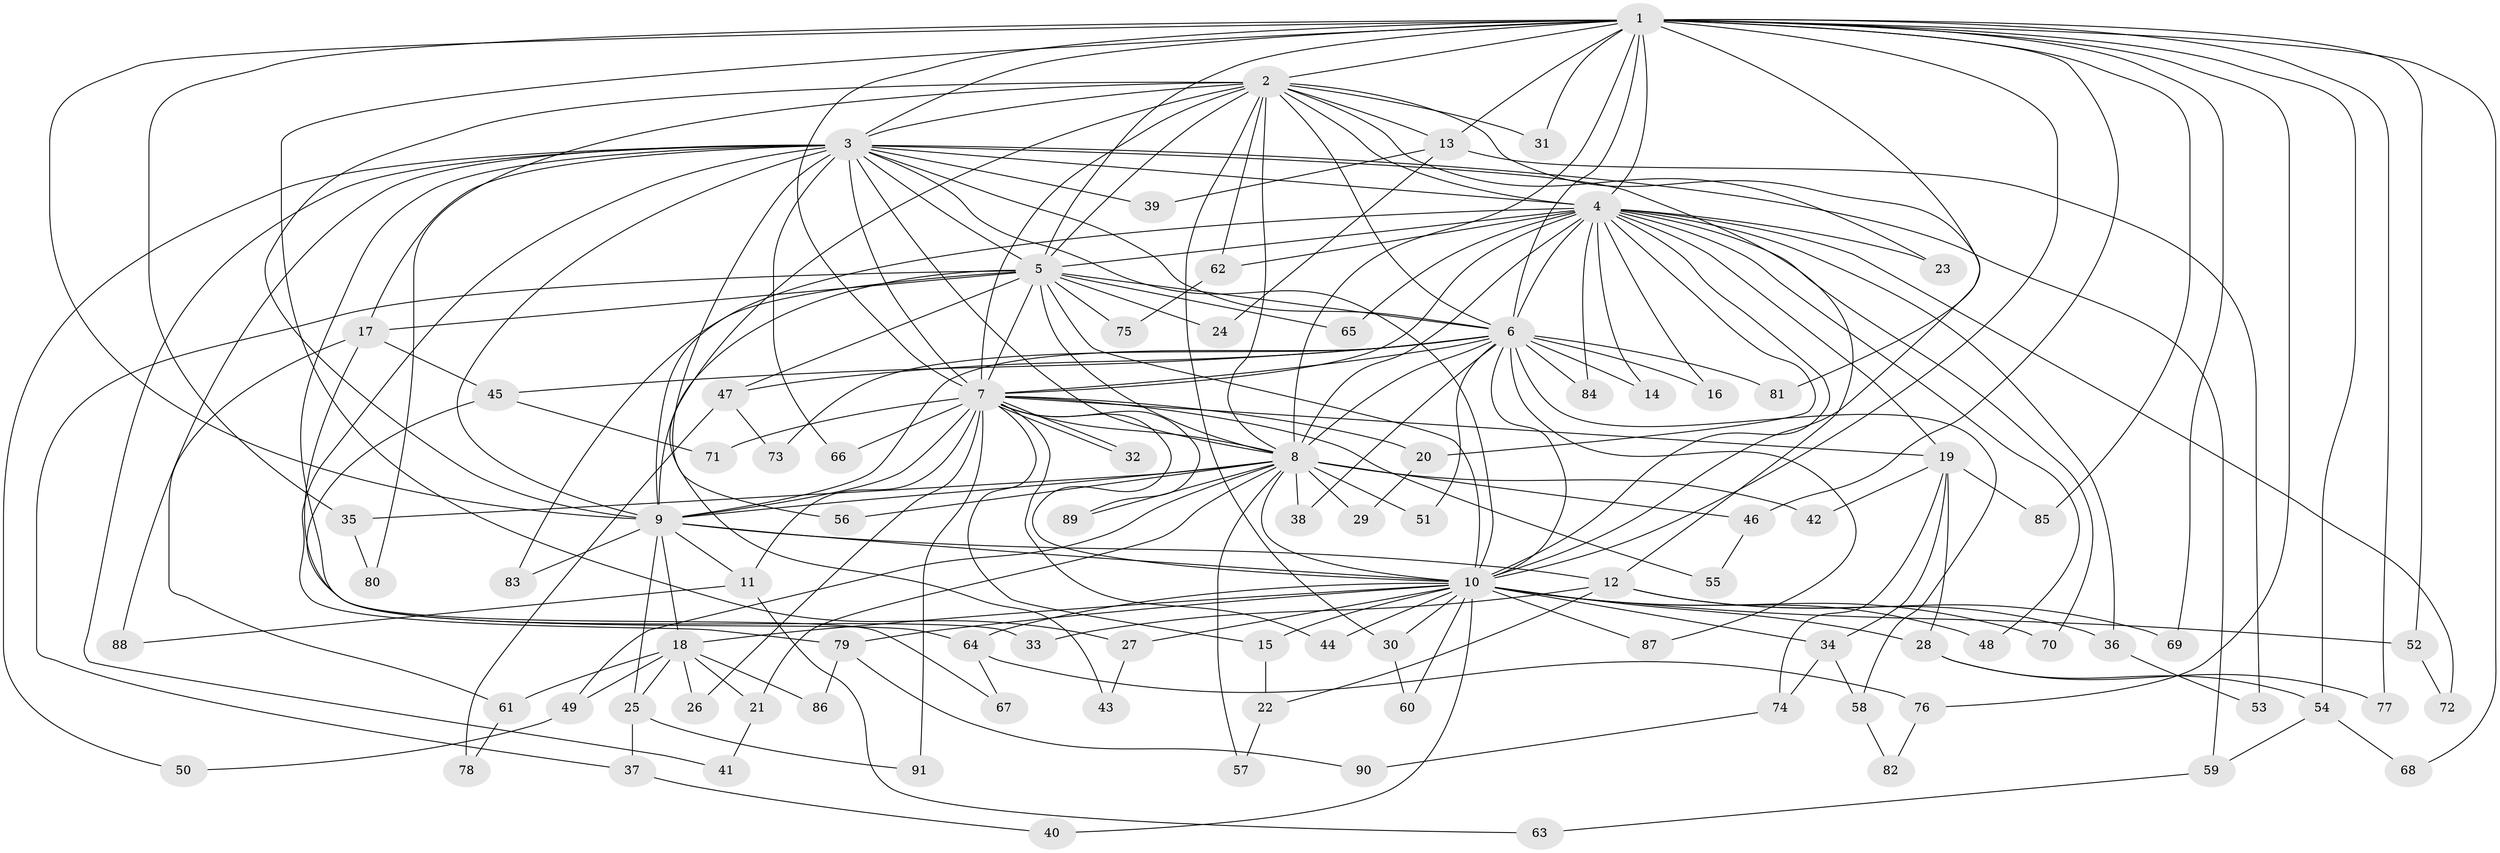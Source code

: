 // coarse degree distribution, {21: 0.018518518518518517, 4: 0.07407407407407407, 1: 0.16666666666666666, 2: 0.5, 7: 0.018518518518518517, 8: 0.018518518518518517, 3: 0.12962962962962962, 24: 0.018518518518518517, 12: 0.018518518518518517, 6: 0.018518518518518517, 18: 0.018518518518518517}
// Generated by graph-tools (version 1.1) at 2025/48/03/04/25 21:48:37]
// undirected, 91 vertices, 207 edges
graph export_dot {
graph [start="1"]
  node [color=gray90,style=filled];
  1;
  2;
  3;
  4;
  5;
  6;
  7;
  8;
  9;
  10;
  11;
  12;
  13;
  14;
  15;
  16;
  17;
  18;
  19;
  20;
  21;
  22;
  23;
  24;
  25;
  26;
  27;
  28;
  29;
  30;
  31;
  32;
  33;
  34;
  35;
  36;
  37;
  38;
  39;
  40;
  41;
  42;
  43;
  44;
  45;
  46;
  47;
  48;
  49;
  50;
  51;
  52;
  53;
  54;
  55;
  56;
  57;
  58;
  59;
  60;
  61;
  62;
  63;
  64;
  65;
  66;
  67;
  68;
  69;
  70;
  71;
  72;
  73;
  74;
  75;
  76;
  77;
  78;
  79;
  80;
  81;
  82;
  83;
  84;
  85;
  86;
  87;
  88;
  89;
  90;
  91;
  1 -- 2;
  1 -- 3;
  1 -- 4;
  1 -- 5;
  1 -- 6;
  1 -- 7;
  1 -- 8;
  1 -- 9;
  1 -- 10;
  1 -- 13;
  1 -- 27;
  1 -- 31;
  1 -- 35;
  1 -- 46;
  1 -- 52;
  1 -- 54;
  1 -- 68;
  1 -- 69;
  1 -- 76;
  1 -- 77;
  1 -- 81;
  1 -- 85;
  2 -- 3;
  2 -- 4;
  2 -- 5;
  2 -- 6;
  2 -- 7;
  2 -- 8;
  2 -- 9;
  2 -- 10;
  2 -- 13;
  2 -- 23;
  2 -- 30;
  2 -- 31;
  2 -- 43;
  2 -- 62;
  2 -- 80;
  3 -- 4;
  3 -- 5;
  3 -- 6;
  3 -- 7;
  3 -- 8;
  3 -- 9;
  3 -- 10;
  3 -- 12;
  3 -- 17;
  3 -- 33;
  3 -- 39;
  3 -- 41;
  3 -- 50;
  3 -- 56;
  3 -- 59;
  3 -- 66;
  3 -- 79;
  3 -- 88;
  4 -- 5;
  4 -- 6;
  4 -- 7;
  4 -- 8;
  4 -- 9;
  4 -- 10;
  4 -- 14;
  4 -- 16;
  4 -- 19;
  4 -- 20;
  4 -- 23;
  4 -- 36;
  4 -- 48;
  4 -- 62;
  4 -- 65;
  4 -- 70;
  4 -- 72;
  4 -- 84;
  5 -- 6;
  5 -- 7;
  5 -- 8;
  5 -- 9;
  5 -- 10;
  5 -- 17;
  5 -- 24;
  5 -- 37;
  5 -- 47;
  5 -- 65;
  5 -- 75;
  5 -- 83;
  6 -- 7;
  6 -- 8;
  6 -- 9;
  6 -- 10;
  6 -- 14;
  6 -- 16;
  6 -- 38;
  6 -- 45;
  6 -- 47;
  6 -- 51;
  6 -- 58;
  6 -- 73;
  6 -- 81;
  6 -- 84;
  6 -- 87;
  7 -- 8;
  7 -- 9;
  7 -- 10;
  7 -- 11;
  7 -- 15;
  7 -- 19;
  7 -- 20;
  7 -- 26;
  7 -- 32;
  7 -- 32;
  7 -- 44;
  7 -- 55;
  7 -- 66;
  7 -- 71;
  7 -- 89;
  7 -- 91;
  8 -- 9;
  8 -- 10;
  8 -- 21;
  8 -- 29;
  8 -- 35;
  8 -- 38;
  8 -- 42;
  8 -- 46;
  8 -- 49;
  8 -- 51;
  8 -- 56;
  8 -- 57;
  8 -- 89;
  9 -- 10;
  9 -- 11;
  9 -- 12;
  9 -- 18;
  9 -- 25;
  9 -- 83;
  10 -- 15;
  10 -- 18;
  10 -- 27;
  10 -- 28;
  10 -- 30;
  10 -- 34;
  10 -- 40;
  10 -- 44;
  10 -- 48;
  10 -- 52;
  10 -- 60;
  10 -- 64;
  10 -- 70;
  10 -- 79;
  10 -- 87;
  11 -- 63;
  11 -- 88;
  12 -- 22;
  12 -- 33;
  12 -- 36;
  12 -- 69;
  13 -- 24;
  13 -- 39;
  13 -- 53;
  15 -- 22;
  17 -- 45;
  17 -- 61;
  17 -- 64;
  18 -- 21;
  18 -- 25;
  18 -- 26;
  18 -- 49;
  18 -- 61;
  18 -- 86;
  19 -- 28;
  19 -- 34;
  19 -- 42;
  19 -- 74;
  19 -- 85;
  20 -- 29;
  21 -- 41;
  22 -- 57;
  25 -- 37;
  25 -- 91;
  27 -- 43;
  28 -- 54;
  28 -- 77;
  30 -- 60;
  34 -- 58;
  34 -- 74;
  35 -- 80;
  36 -- 53;
  37 -- 40;
  45 -- 67;
  45 -- 71;
  46 -- 55;
  47 -- 73;
  47 -- 78;
  49 -- 50;
  52 -- 72;
  54 -- 59;
  54 -- 68;
  58 -- 82;
  59 -- 63;
  61 -- 78;
  62 -- 75;
  64 -- 67;
  64 -- 76;
  74 -- 90;
  76 -- 82;
  79 -- 86;
  79 -- 90;
}
